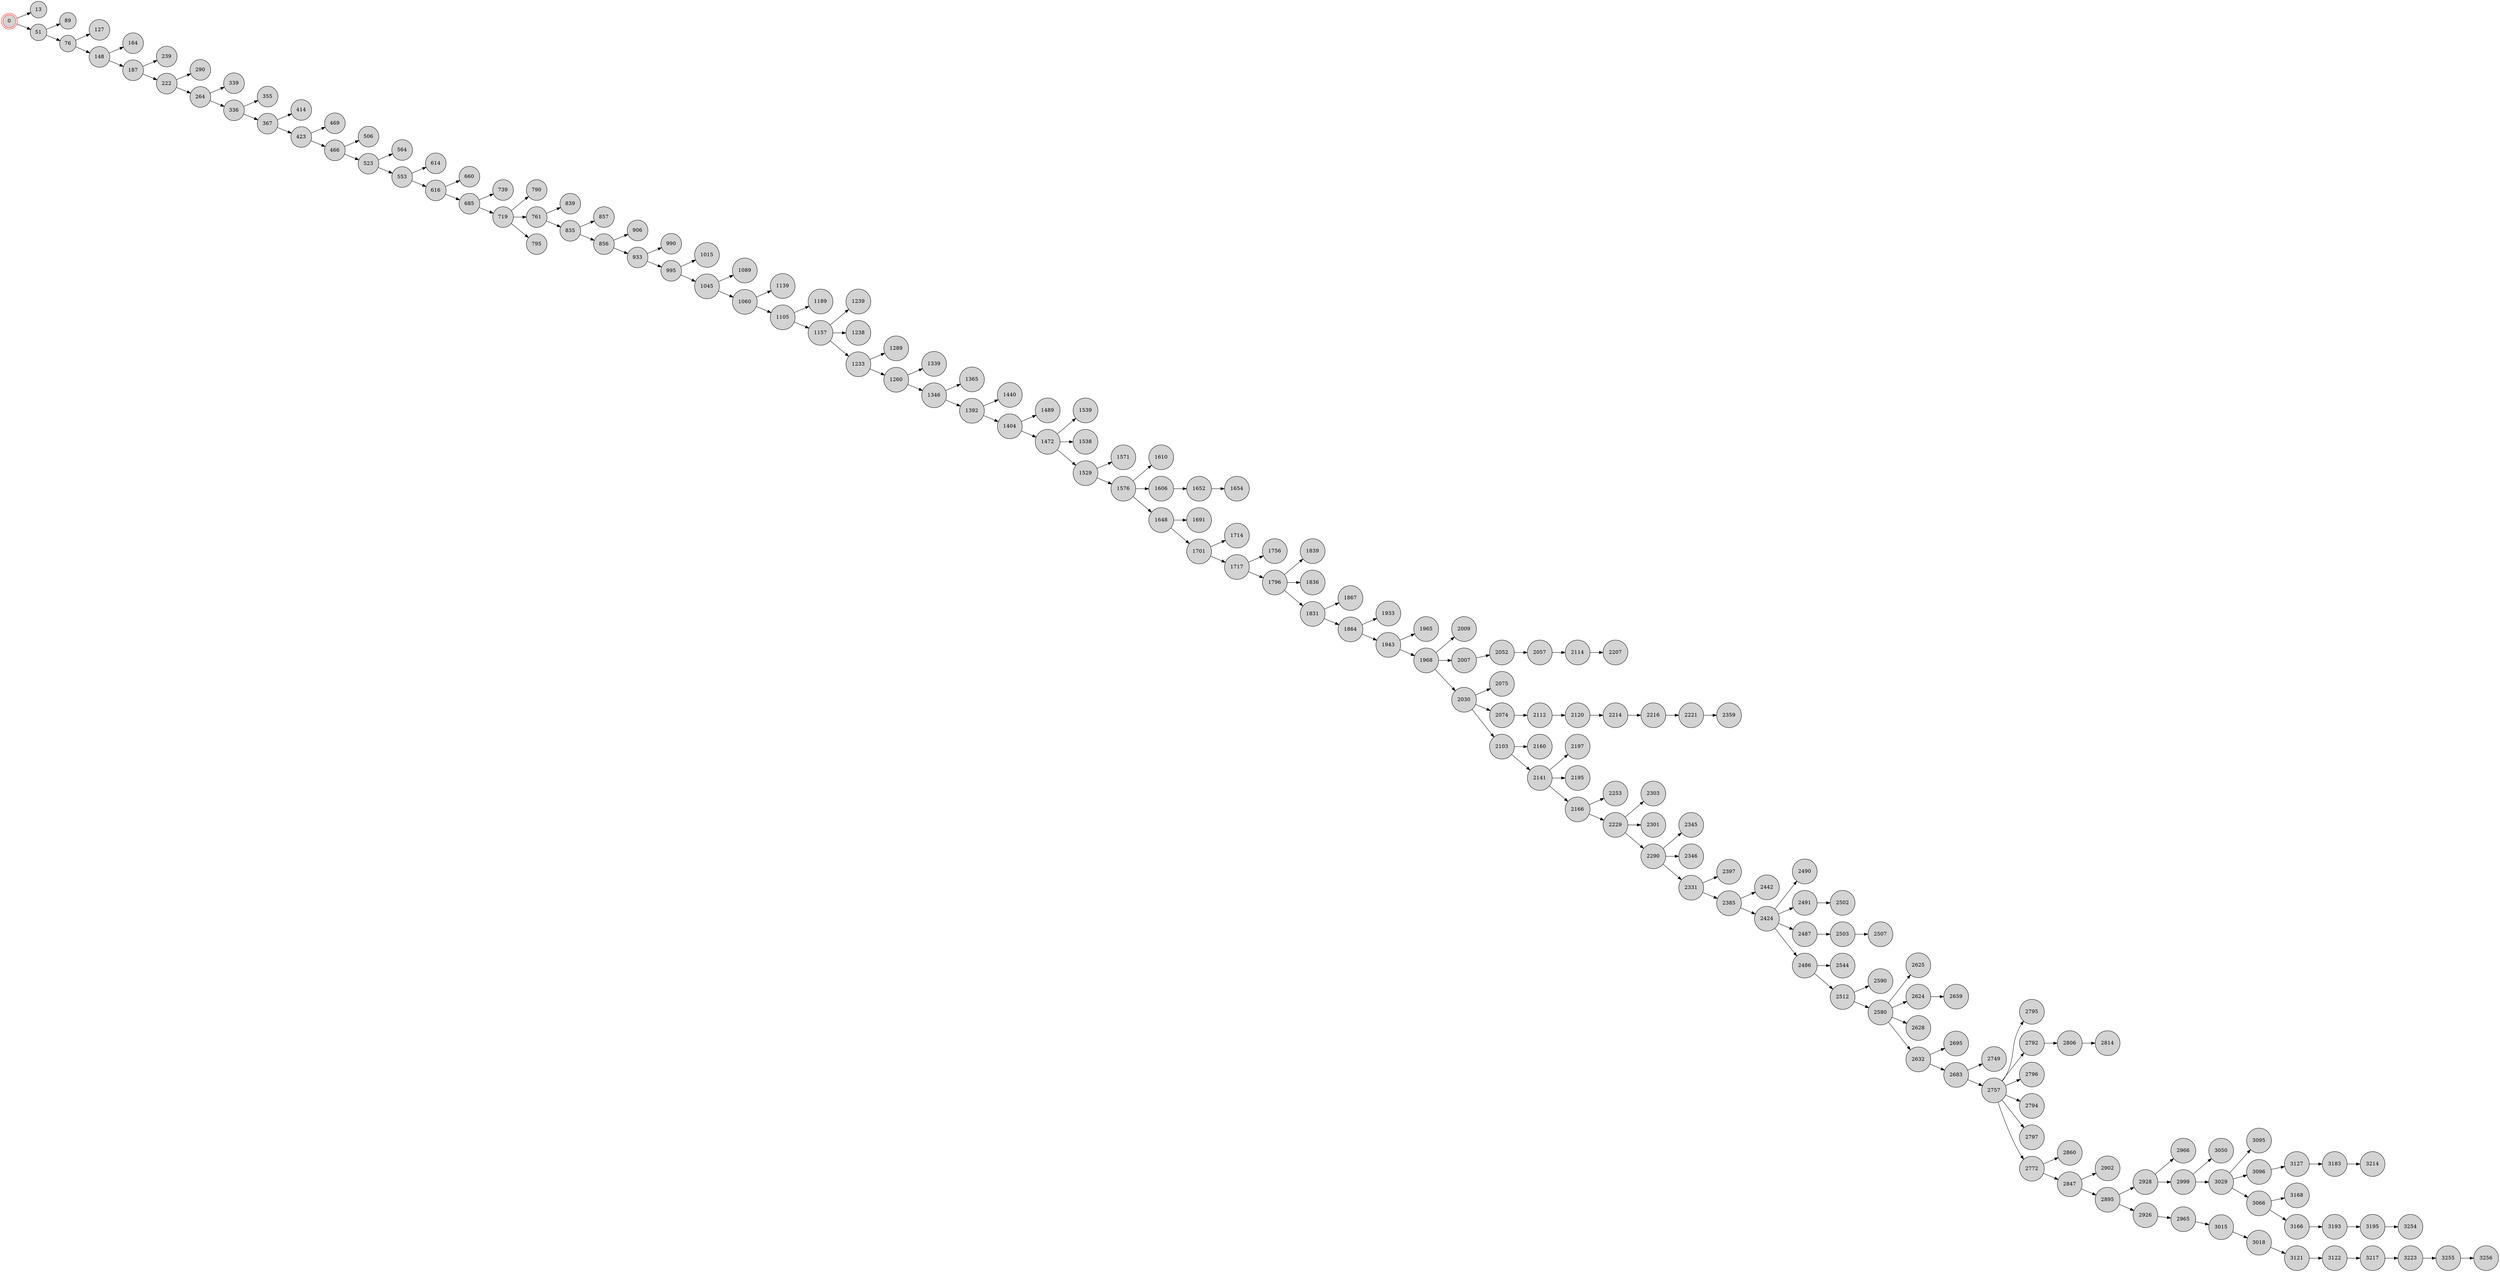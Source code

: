 digraph BlockchainTree {
    rankdir=LR;
    node [shape=circle, style=filled, fillcolor=lightgray];

    0 [shape=doublecircle, color=red];
    0 -> 13;
    0 -> 51;
    51 -> 89;
    51 -> 76;
    76 -> 127;
    76 -> 148;
    148 -> 164;
    148 -> 187;
    187 -> 239;
    187 -> 222;
    222 -> 290;
    222 -> 264;
    264 -> 339;
    264 -> 336;
    336 -> 355;
    336 -> 367;
    367 -> 414;
    367 -> 423;
    423 -> 469;
    423 -> 466;
    466 -> 506;
    466 -> 523;
    523 -> 564;
    523 -> 553;
    553 -> 614;
    553 -> 616;
    616 -> 660;
    616 -> 685;
    685 -> 739;
    685 -> 719;
    719 -> 790;
    719 -> 761;
    761 -> 839;
    719 -> 795;
    761 -> 835;
    835 -> 857;
    835 -> 856;
    856 -> 906;
    856 -> 933;
    933 -> 990;
    933 -> 995;
    995 -> 1015;
    995 -> 1045;
    1045 -> 1089;
    1045 -> 1060;
    1060 -> 1139;
    1060 -> 1105;
    1105 -> 1189;
    1105 -> 1157;
    1157 -> 1239;
    1157 -> 1238;
    1157 -> 1233;
    1233 -> 1289;
    1233 -> 1260;
    1260 -> 1339;
    1260 -> 1346;
    1346 -> 1365;
    1346 -> 1392;
    1392 -> 1440;
    1392 -> 1404;
    1404 -> 1489;
    1404 -> 1472;
    1472 -> 1539;
    1472 -> 1538;
    1472 -> 1529;
    1529 -> 1571;
    1529 -> 1576;
    1576 -> 1610;
    1576 -> 1606;
    1606 -> 1652;
    1576 -> 1648;
    1648 -> 1691;
    1648 -> 1701;
    1701 -> 1714;
    1652 -> 1654;
    1701 -> 1717;
    1717 -> 1756;
    1717 -> 1796;
    1796 -> 1839;
    1796 -> 1836;
    1796 -> 1831;
    1831 -> 1867;
    1831 -> 1864;
    1864 -> 1933;
    1864 -> 1943;
    1943 -> 1965;
    1943 -> 1968;
    1968 -> 2009;
    1968 -> 2007;
    2007 -> 2052;
    1968 -> 2030;
    2030 -> 2075;
    2030 -> 2074;
    2052 -> 2057;
    2074 -> 2112;
    2030 -> 2103;
    2103 -> 2160;
    2103 -> 2141;
    2141 -> 2197;
    2057 -> 2114;
    2141 -> 2195;
    2112 -> 2120;
    2120 -> 2214;
    2214 -> 2216;
    2141 -> 2166;
    2166 -> 2253;
    2114 -> 2207;
    2166 -> 2229;
    2229 -> 2303;
    2229 -> 2301;
    2229 -> 2290;
    2290 -> 2345;
    2216 -> 2221;
    2221 -> 2359;
    2290 -> 2346;
    2290 -> 2331;
    2331 -> 2397;
    2331 -> 2385;
    2385 -> 2442;
    2385 -> 2424;
    2424 -> 2490;
    2424 -> 2491;
    2424 -> 2487;
    2491 -> 2502;
    2487 -> 2503;
    2424 -> 2486;
    2486 -> 2544;
    2486 -> 2512;
    2512 -> 2590;
    2503 -> 2507;
    2512 -> 2580;
    2580 -> 2625;
    2580 -> 2624;
    2580 -> 2628;
    2580 -> 2632;
    2632 -> 2695;
    2624 -> 2659;
    2632 -> 2683;
    2683 -> 2749;
    2683 -> 2757;
    2757 -> 2795;
    2757 -> 2792;
    2757 -> 2796;
    2757 -> 2794;
    2792 -> 2806;
    2757 -> 2797;
    2806 -> 2814;
    2757 -> 2772;
    2772 -> 2860;
    2772 -> 2847;
    2847 -> 2902;
    2847 -> 2895;
    2895 -> 2928;
    2895 -> 2926;
    2928 -> 2966;
    2926 -> 2965;
    2965 -> 3015;
    2928 -> 2999;
    2999 -> 3050;
    2999 -> 3029;
    3029 -> 3095;
    3015 -> 3018;
    3018 -> 3121;
    3029 -> 3096;
    3029 -> 3066;
    3066 -> 3168;
    3096 -> 3127;
    3066 -> 3166;
    3166 -> 3193;
    3127 -> 3183;
    3121 -> 3122;
    3183 -> 3214;
    3122 -> 3217;
    3193 -> 3195;
    3217 -> 3223;
    3223 -> 3255;
    3255 -> 3256;
    3195 -> 3254;
}
